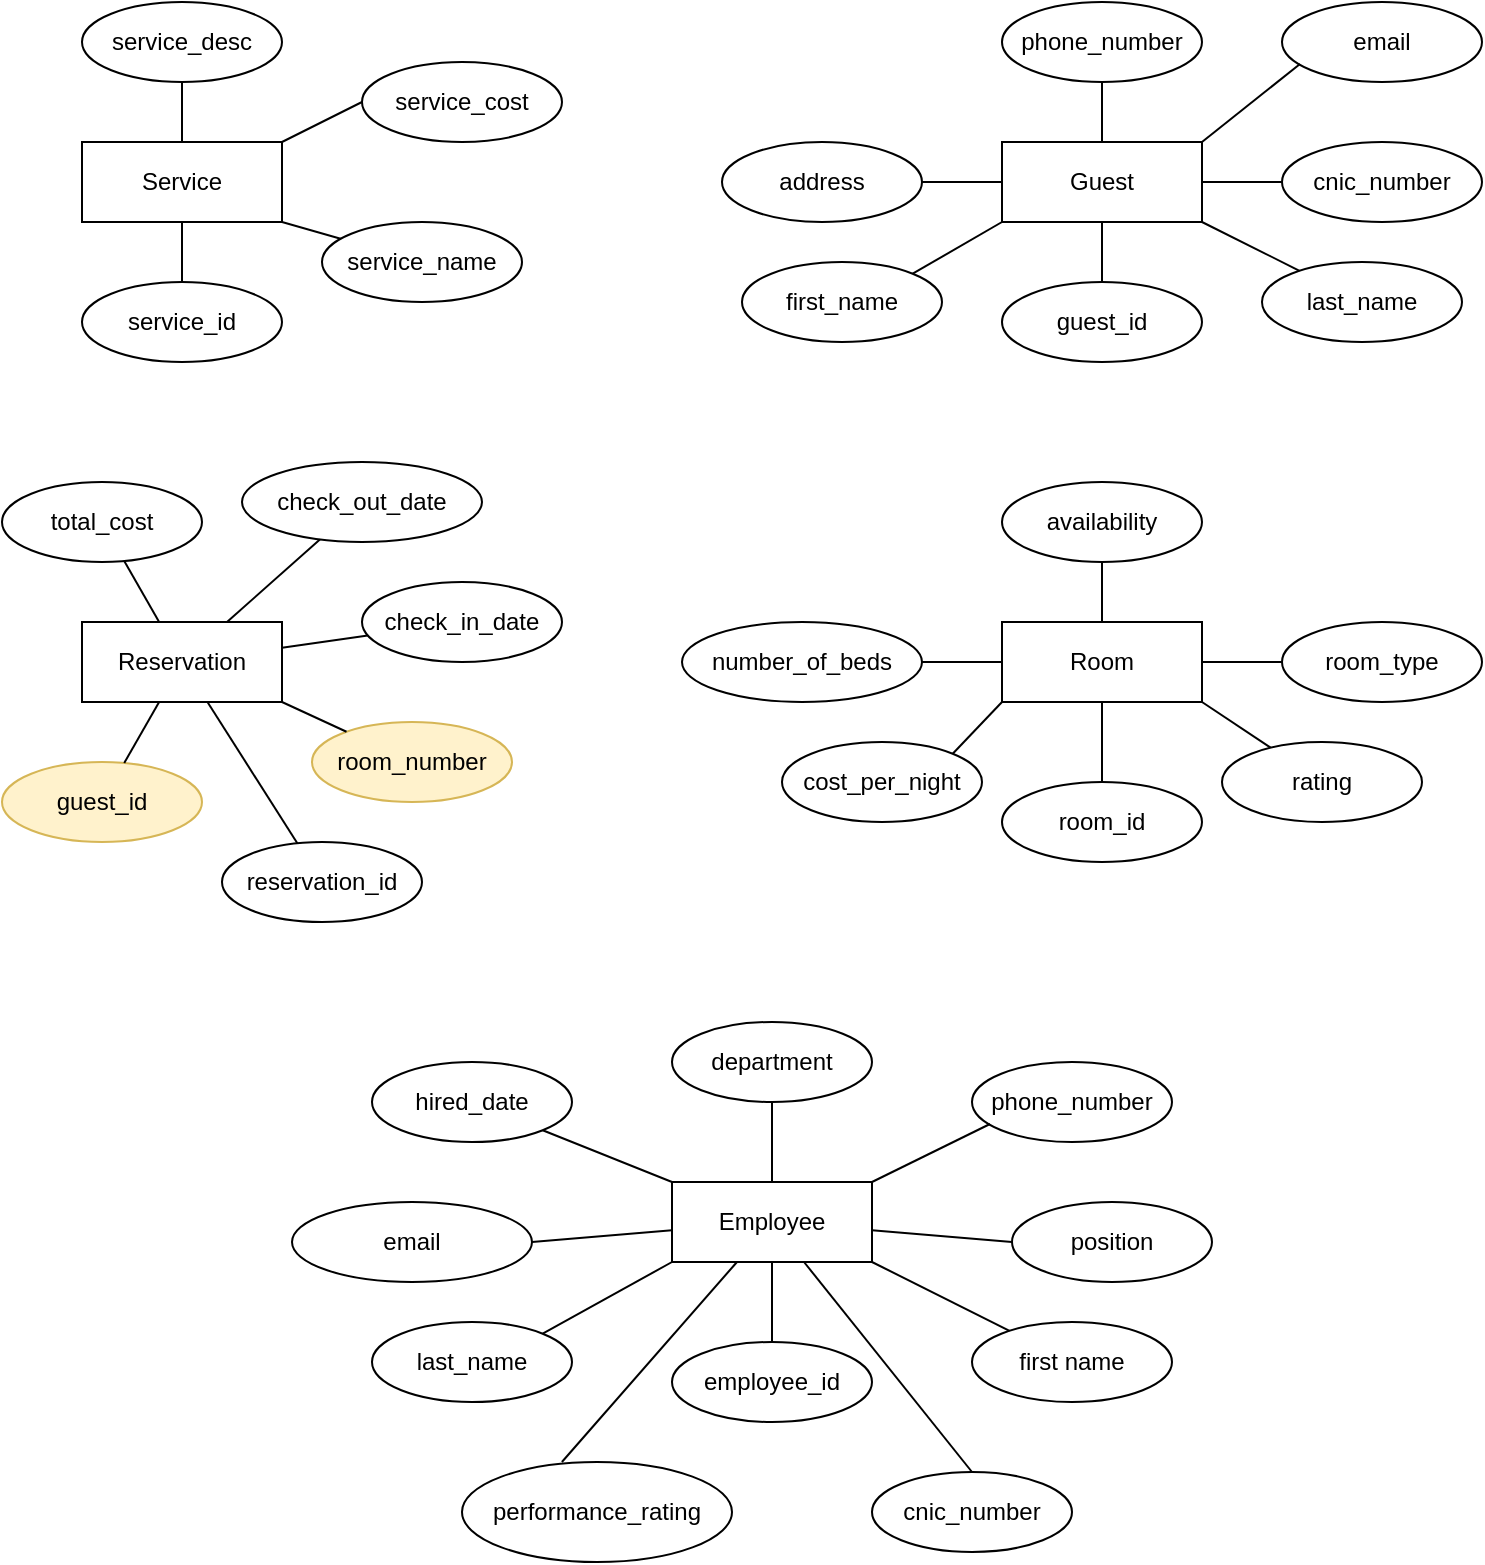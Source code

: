 <mxfile version="24.0.7" type="github" pages="3">
  <diagram name="Hotel Management System" id="aTGFjXYQir5OFCswr_Az">
    <mxGraphModel dx="880" dy="468" grid="1" gridSize="10" guides="1" tooltips="1" connect="1" arrows="1" fold="1" page="1" pageScale="1" pageWidth="850" pageHeight="1100" math="0" shadow="0">
      <root>
        <mxCell id="0" />
        <mxCell id="1" parent="0" />
        <mxCell id="4kl7MTN2wJ11xhhwiBym-6" value="email" style="ellipse;whiteSpace=wrap;html=1;align=center;" parent="1" vertex="1">
          <mxGeometry x="690" y="50" width="100" height="40" as="geometry" />
        </mxCell>
        <mxCell id="4kl7MTN2wJ11xhhwiBym-14" value="" style="endArrow=none;html=1;rounded=0;entryX=0.09;entryY=0.775;entryDx=0;entryDy=0;exitX=1;exitY=0;exitDx=0;exitDy=0;entryPerimeter=0;" parent="1" source="4kl7MTN2wJ11xhhwiBym-71" target="4kl7MTN2wJ11xhhwiBym-6" edge="1">
          <mxGeometry relative="1" as="geometry">
            <mxPoint x="587.46" y="-350" as="sourcePoint" />
            <mxPoint x="540" y="-400" as="targetPoint" />
          </mxGeometry>
        </mxCell>
        <mxCell id="4kl7MTN2wJ11xhhwiBym-23" value="Room" style="whiteSpace=wrap;html=1;align=center;" parent="1" vertex="1">
          <mxGeometry x="550" y="360" width="100" height="40" as="geometry" />
        </mxCell>
        <mxCell id="4kl7MTN2wJ11xhhwiBym-24" value="room_id" style="ellipse;whiteSpace=wrap;html=1;align=center;" parent="1" vertex="1">
          <mxGeometry x="550" y="440" width="100" height="40" as="geometry" />
        </mxCell>
        <mxCell id="4kl7MTN2wJ11xhhwiBym-25" value="room_type" style="ellipse;whiteSpace=wrap;html=1;align=center;" parent="1" vertex="1">
          <mxGeometry x="690" y="360" width="100" height="40" as="geometry" />
        </mxCell>
        <mxCell id="4kl7MTN2wJ11xhhwiBym-26" value="availability" style="ellipse;whiteSpace=wrap;html=1;align=center;" parent="1" vertex="1">
          <mxGeometry x="550" y="290" width="100" height="40" as="geometry" />
        </mxCell>
        <mxCell id="4kl7MTN2wJ11xhhwiBym-27" value="number_of_beds" style="ellipse;whiteSpace=wrap;html=1;align=center;" parent="1" vertex="1">
          <mxGeometry x="390" y="360" width="120" height="40" as="geometry" />
        </mxCell>
        <mxCell id="4kl7MTN2wJ11xhhwiBym-28" value="rating" style="ellipse;whiteSpace=wrap;html=1;align=center;" parent="1" vertex="1">
          <mxGeometry x="660" y="420" width="100" height="40" as="geometry" />
        </mxCell>
        <mxCell id="4kl7MTN2wJ11xhhwiBym-29" value="cost_per_night" style="ellipse;whiteSpace=wrap;html=1;align=center;" parent="1" vertex="1">
          <mxGeometry x="440" y="420" width="100" height="40" as="geometry" />
        </mxCell>
        <mxCell id="4kl7MTN2wJ11xhhwiBym-51" value="" style="endArrow=none;html=1;rounded=0;" parent="1" source="4kl7MTN2wJ11xhhwiBym-26" target="4kl7MTN2wJ11xhhwiBym-23" edge="1">
          <mxGeometry relative="1" as="geometry">
            <mxPoint x="580" y="300" as="sourcePoint" />
            <mxPoint x="740" y="300" as="targetPoint" />
          </mxGeometry>
        </mxCell>
        <mxCell id="4kl7MTN2wJ11xhhwiBym-53" value="" style="endArrow=none;html=1;rounded=0;" parent="1" source="4kl7MTN2wJ11xhhwiBym-23" target="4kl7MTN2wJ11xhhwiBym-24" edge="1">
          <mxGeometry relative="1" as="geometry">
            <mxPoint x="580" y="300" as="sourcePoint" />
            <mxPoint x="740" y="300" as="targetPoint" />
          </mxGeometry>
        </mxCell>
        <mxCell id="4kl7MTN2wJ11xhhwiBym-54" value="" style="endArrow=none;html=1;rounded=0;entryX=0;entryY=0.5;entryDx=0;entryDy=0;" parent="1" source="4kl7MTN2wJ11xhhwiBym-23" target="4kl7MTN2wJ11xhhwiBym-25" edge="1">
          <mxGeometry relative="1" as="geometry">
            <mxPoint x="580" y="300" as="sourcePoint" />
            <mxPoint x="700" y="390" as="targetPoint" />
          </mxGeometry>
        </mxCell>
        <mxCell id="4kl7MTN2wJ11xhhwiBym-55" value="" style="endArrow=none;html=1;rounded=0;exitX=1;exitY=0.5;exitDx=0;exitDy=0;" parent="1" source="4kl7MTN2wJ11xhhwiBym-27" target="4kl7MTN2wJ11xhhwiBym-23" edge="1">
          <mxGeometry relative="1" as="geometry">
            <mxPoint x="580" y="300" as="sourcePoint" />
            <mxPoint x="740" y="300" as="targetPoint" />
          </mxGeometry>
        </mxCell>
        <mxCell id="4kl7MTN2wJ11xhhwiBym-56" value="" style="endArrow=none;html=1;rounded=0;" parent="1" source="4kl7MTN2wJ11xhhwiBym-28" edge="1">
          <mxGeometry relative="1" as="geometry">
            <mxPoint x="580" y="300" as="sourcePoint" />
            <mxPoint x="650" y="400" as="targetPoint" />
          </mxGeometry>
        </mxCell>
        <mxCell id="4kl7MTN2wJ11xhhwiBym-57" value="" style="endArrow=none;html=1;rounded=0;exitX=1;exitY=0;exitDx=0;exitDy=0;" parent="1" source="4kl7MTN2wJ11xhhwiBym-29" edge="1">
          <mxGeometry relative="1" as="geometry">
            <mxPoint x="580" y="300" as="sourcePoint" />
            <mxPoint x="550" y="400" as="targetPoint" />
          </mxGeometry>
        </mxCell>
        <mxCell id="4kl7MTN2wJ11xhhwiBym-71" value="Guest" style="whiteSpace=wrap;html=1;align=center;" parent="1" vertex="1">
          <mxGeometry x="550" y="120" width="100" height="40" as="geometry" />
        </mxCell>
        <mxCell id="4kl7MTN2wJ11xhhwiBym-72" value="guest_id" style="ellipse;whiteSpace=wrap;html=1;align=center;" parent="1" vertex="1">
          <mxGeometry x="550" y="190" width="100" height="40" as="geometry" />
        </mxCell>
        <mxCell id="4kl7MTN2wJ11xhhwiBym-73" value="cnic_number" style="ellipse;whiteSpace=wrap;html=1;align=center;" parent="1" vertex="1">
          <mxGeometry x="690" y="120" width="100" height="40" as="geometry" />
        </mxCell>
        <mxCell id="4kl7MTN2wJ11xhhwiBym-74" value="phone_number" style="ellipse;whiteSpace=wrap;html=1;align=center;" parent="1" vertex="1">
          <mxGeometry x="550" y="50" width="100" height="40" as="geometry" />
        </mxCell>
        <mxCell id="4kl7MTN2wJ11xhhwiBym-75" value="address" style="ellipse;whiteSpace=wrap;html=1;align=center;" parent="1" vertex="1">
          <mxGeometry x="410" y="120" width="100" height="40" as="geometry" />
        </mxCell>
        <mxCell id="4kl7MTN2wJ11xhhwiBym-76" value="last_name" style="ellipse;whiteSpace=wrap;html=1;align=center;" parent="1" vertex="1">
          <mxGeometry x="680" y="180" width="100" height="40" as="geometry" />
        </mxCell>
        <mxCell id="4kl7MTN2wJ11xhhwiBym-77" value="first_name" style="ellipse;whiteSpace=wrap;html=1;align=center;" parent="1" vertex="1">
          <mxGeometry x="420" y="180" width="100" height="40" as="geometry" />
        </mxCell>
        <mxCell id="4kl7MTN2wJ11xhhwiBym-78" value="" style="endArrow=none;html=1;rounded=0;" parent="1" source="4kl7MTN2wJ11xhhwiBym-74" target="4kl7MTN2wJ11xhhwiBym-71" edge="1">
          <mxGeometry relative="1" as="geometry">
            <mxPoint x="580" y="60" as="sourcePoint" />
            <mxPoint x="740" y="60" as="targetPoint" />
          </mxGeometry>
        </mxCell>
        <mxCell id="4kl7MTN2wJ11xhhwiBym-79" value="" style="endArrow=none;html=1;rounded=0;" parent="1" source="4kl7MTN2wJ11xhhwiBym-71" target="4kl7MTN2wJ11xhhwiBym-72" edge="1">
          <mxGeometry relative="1" as="geometry">
            <mxPoint x="580" y="60" as="sourcePoint" />
            <mxPoint x="740" y="60" as="targetPoint" />
          </mxGeometry>
        </mxCell>
        <mxCell id="4kl7MTN2wJ11xhhwiBym-80" value="" style="endArrow=none;html=1;rounded=0;entryX=0;entryY=0.5;entryDx=0;entryDy=0;" parent="1" source="4kl7MTN2wJ11xhhwiBym-71" target="4kl7MTN2wJ11xhhwiBym-73" edge="1">
          <mxGeometry relative="1" as="geometry">
            <mxPoint x="580" y="60" as="sourcePoint" />
            <mxPoint x="700" y="150" as="targetPoint" />
          </mxGeometry>
        </mxCell>
        <mxCell id="4kl7MTN2wJ11xhhwiBym-81" value="" style="endArrow=none;html=1;rounded=0;exitX=1;exitY=0.5;exitDx=0;exitDy=0;" parent="1" source="4kl7MTN2wJ11xhhwiBym-75" target="4kl7MTN2wJ11xhhwiBym-71" edge="1">
          <mxGeometry relative="1" as="geometry">
            <mxPoint x="580" y="60" as="sourcePoint" />
            <mxPoint x="740" y="60" as="targetPoint" />
          </mxGeometry>
        </mxCell>
        <mxCell id="4kl7MTN2wJ11xhhwiBym-82" value="" style="endArrow=none;html=1;rounded=0;" parent="1" source="4kl7MTN2wJ11xhhwiBym-76" edge="1">
          <mxGeometry relative="1" as="geometry">
            <mxPoint x="580" y="60" as="sourcePoint" />
            <mxPoint x="650" y="160" as="targetPoint" />
          </mxGeometry>
        </mxCell>
        <mxCell id="4kl7MTN2wJ11xhhwiBym-83" value="" style="endArrow=none;html=1;rounded=0;exitX=1;exitY=0;exitDx=0;exitDy=0;" parent="1" source="4kl7MTN2wJ11xhhwiBym-77" edge="1">
          <mxGeometry relative="1" as="geometry">
            <mxPoint x="580" y="60" as="sourcePoint" />
            <mxPoint x="550" y="160" as="targetPoint" />
          </mxGeometry>
        </mxCell>
        <mxCell id="4kl7MTN2wJ11xhhwiBym-84" value="Reservation" style="whiteSpace=wrap;html=1;align=center;" parent="1" vertex="1">
          <mxGeometry x="90" y="360" width="100" height="40" as="geometry" />
        </mxCell>
        <mxCell id="4kl7MTN2wJ11xhhwiBym-85" value="reservation_id" style="ellipse;whiteSpace=wrap;html=1;align=center;" parent="1" vertex="1">
          <mxGeometry x="160" y="470" width="100" height="40" as="geometry" />
        </mxCell>
        <mxCell id="4kl7MTN2wJ11xhhwiBym-86" value="check_in_date" style="ellipse;whiteSpace=wrap;html=1;align=center;" parent="1" vertex="1">
          <mxGeometry x="230" y="340" width="100" height="40" as="geometry" />
        </mxCell>
        <mxCell id="4kl7MTN2wJ11xhhwiBym-87" value="total_cost" style="ellipse;whiteSpace=wrap;html=1;align=center;" parent="1" vertex="1">
          <mxGeometry x="50" y="290" width="100" height="40" as="geometry" />
        </mxCell>
        <mxCell id="4kl7MTN2wJ11xhhwiBym-88" value="check_out_date" style="ellipse;whiteSpace=wrap;html=1;align=center;" parent="1" vertex="1">
          <mxGeometry x="170" y="280" width="120" height="40" as="geometry" />
        </mxCell>
        <mxCell id="4kl7MTN2wJ11xhhwiBym-89" value="room_number" style="ellipse;whiteSpace=wrap;html=1;align=center;fillColor=#fff2cc;strokeColor=#d6b656;" parent="1" vertex="1">
          <mxGeometry x="205" y="410" width="100" height="40" as="geometry" />
        </mxCell>
        <mxCell id="4kl7MTN2wJ11xhhwiBym-90" value="guest_id" style="ellipse;whiteSpace=wrap;html=1;align=center;labelBackgroundColor=none;textShadow=0;labelBorderColor=none;fillColor=#fff2cc;strokeColor=#d6b656;" parent="1" vertex="1">
          <mxGeometry x="50" y="430" width="100" height="40" as="geometry" />
        </mxCell>
        <mxCell id="4kl7MTN2wJ11xhhwiBym-91" value="" style="endArrow=none;html=1;rounded=0;" parent="1" source="4kl7MTN2wJ11xhhwiBym-87" target="4kl7MTN2wJ11xhhwiBym-84" edge="1">
          <mxGeometry relative="1" as="geometry">
            <mxPoint x="150" y="300" as="sourcePoint" />
            <mxPoint x="310" y="300" as="targetPoint" />
          </mxGeometry>
        </mxCell>
        <mxCell id="4kl7MTN2wJ11xhhwiBym-92" value="" style="endArrow=none;html=1;rounded=0;" parent="1" source="4kl7MTN2wJ11xhhwiBym-84" target="4kl7MTN2wJ11xhhwiBym-85" edge="1">
          <mxGeometry relative="1" as="geometry">
            <mxPoint x="150" y="300" as="sourcePoint" />
            <mxPoint x="310" y="300" as="targetPoint" />
          </mxGeometry>
        </mxCell>
        <mxCell id="4kl7MTN2wJ11xhhwiBym-93" value="" style="endArrow=none;html=1;rounded=0;" parent="1" source="4kl7MTN2wJ11xhhwiBym-84" target="4kl7MTN2wJ11xhhwiBym-86" edge="1">
          <mxGeometry relative="1" as="geometry">
            <mxPoint x="150" y="300" as="sourcePoint" />
            <mxPoint x="270" y="390" as="targetPoint" />
          </mxGeometry>
        </mxCell>
        <mxCell id="4kl7MTN2wJ11xhhwiBym-94" value="" style="endArrow=none;html=1;rounded=0;" parent="1" source="4kl7MTN2wJ11xhhwiBym-88" target="4kl7MTN2wJ11xhhwiBym-84" edge="1">
          <mxGeometry relative="1" as="geometry">
            <mxPoint x="150" y="300" as="sourcePoint" />
            <mxPoint x="310" y="300" as="targetPoint" />
          </mxGeometry>
        </mxCell>
        <mxCell id="4kl7MTN2wJ11xhhwiBym-95" value="" style="endArrow=none;html=1;rounded=0;entryX=1;entryY=1;entryDx=0;entryDy=0;" parent="1" source="4kl7MTN2wJ11xhhwiBym-89" edge="1" target="4kl7MTN2wJ11xhhwiBym-84">
          <mxGeometry relative="1" as="geometry">
            <mxPoint x="150" y="300" as="sourcePoint" />
            <mxPoint x="220" y="400" as="targetPoint" />
          </mxGeometry>
        </mxCell>
        <mxCell id="4kl7MTN2wJ11xhhwiBym-96" value="" style="endArrow=none;html=1;rounded=0;" parent="1" source="4kl7MTN2wJ11xhhwiBym-90" edge="1" target="4kl7MTN2wJ11xhhwiBym-84">
          <mxGeometry relative="1" as="geometry">
            <mxPoint x="145.146" y="445.774" as="sourcePoint" />
            <mxPoint x="120" y="400" as="targetPoint" />
          </mxGeometry>
        </mxCell>
        <mxCell id="FMPxCzwKReNRIk28aBPJ-1" value="Employee" style="whiteSpace=wrap;html=1;align=center;" vertex="1" parent="1">
          <mxGeometry x="385" y="640" width="100" height="40" as="geometry" />
        </mxCell>
        <mxCell id="FMPxCzwKReNRIk28aBPJ-2" value="employee_id" style="ellipse;whiteSpace=wrap;html=1;align=center;" vertex="1" parent="1">
          <mxGeometry x="385" y="720" width="100" height="40" as="geometry" />
        </mxCell>
        <mxCell id="FMPxCzwKReNRIk28aBPJ-3" value="position" style="ellipse;whiteSpace=wrap;html=1;align=center;" vertex="1" parent="1">
          <mxGeometry x="555" y="650" width="100" height="40" as="geometry" />
        </mxCell>
        <mxCell id="FMPxCzwKReNRIk28aBPJ-4" value="department" style="ellipse;whiteSpace=wrap;html=1;align=center;" vertex="1" parent="1">
          <mxGeometry x="385" y="560" width="100" height="40" as="geometry" />
        </mxCell>
        <mxCell id="FMPxCzwKReNRIk28aBPJ-5" value="email" style="ellipse;whiteSpace=wrap;html=1;align=center;" vertex="1" parent="1">
          <mxGeometry x="195" y="650" width="120" height="40" as="geometry" />
        </mxCell>
        <mxCell id="FMPxCzwKReNRIk28aBPJ-6" value="first name" style="ellipse;whiteSpace=wrap;html=1;align=center;" vertex="1" parent="1">
          <mxGeometry x="535" y="710" width="100" height="40" as="geometry" />
        </mxCell>
        <mxCell id="FMPxCzwKReNRIk28aBPJ-7" value="last_name" style="ellipse;whiteSpace=wrap;html=1;align=center;labelBackgroundColor=none;textShadow=0;labelBorderColor=none;" vertex="1" parent="1">
          <mxGeometry x="235" y="710" width="100" height="40" as="geometry" />
        </mxCell>
        <mxCell id="FMPxCzwKReNRIk28aBPJ-8" value="" style="endArrow=none;html=1;rounded=0;" edge="1" source="FMPxCzwKReNRIk28aBPJ-4" target="FMPxCzwKReNRIk28aBPJ-1" parent="1">
          <mxGeometry relative="1" as="geometry">
            <mxPoint x="415" y="580" as="sourcePoint" />
            <mxPoint x="575" y="580" as="targetPoint" />
          </mxGeometry>
        </mxCell>
        <mxCell id="FMPxCzwKReNRIk28aBPJ-9" value="" style="endArrow=none;html=1;rounded=0;" edge="1" source="FMPxCzwKReNRIk28aBPJ-1" target="FMPxCzwKReNRIk28aBPJ-2" parent="1">
          <mxGeometry relative="1" as="geometry">
            <mxPoint x="415" y="580" as="sourcePoint" />
            <mxPoint x="575" y="580" as="targetPoint" />
          </mxGeometry>
        </mxCell>
        <mxCell id="FMPxCzwKReNRIk28aBPJ-10" value="" style="endArrow=none;html=1;rounded=0;entryX=0;entryY=0.5;entryDx=0;entryDy=0;" edge="1" source="FMPxCzwKReNRIk28aBPJ-1" target="FMPxCzwKReNRIk28aBPJ-3" parent="1">
          <mxGeometry relative="1" as="geometry">
            <mxPoint x="415" y="580" as="sourcePoint" />
            <mxPoint x="535" y="670" as="targetPoint" />
          </mxGeometry>
        </mxCell>
        <mxCell id="FMPxCzwKReNRIk28aBPJ-11" value="" style="endArrow=none;html=1;rounded=0;exitX=1;exitY=0.5;exitDx=0;exitDy=0;" edge="1" source="FMPxCzwKReNRIk28aBPJ-5" target="FMPxCzwKReNRIk28aBPJ-1" parent="1">
          <mxGeometry relative="1" as="geometry">
            <mxPoint x="415" y="580" as="sourcePoint" />
            <mxPoint x="575" y="580" as="targetPoint" />
          </mxGeometry>
        </mxCell>
        <mxCell id="FMPxCzwKReNRIk28aBPJ-12" value="" style="endArrow=none;html=1;rounded=0;" edge="1" source="FMPxCzwKReNRIk28aBPJ-6" parent="1">
          <mxGeometry relative="1" as="geometry">
            <mxPoint x="415" y="580" as="sourcePoint" />
            <mxPoint x="485" y="680" as="targetPoint" />
          </mxGeometry>
        </mxCell>
        <mxCell id="FMPxCzwKReNRIk28aBPJ-13" value="" style="endArrow=none;html=1;rounded=0;exitX=1;exitY=0;exitDx=0;exitDy=0;" edge="1" source="FMPxCzwKReNRIk28aBPJ-7" parent="1">
          <mxGeometry relative="1" as="geometry">
            <mxPoint x="415" y="580" as="sourcePoint" />
            <mxPoint x="385" y="680" as="targetPoint" />
          </mxGeometry>
        </mxCell>
        <mxCell id="FMPxCzwKReNRIk28aBPJ-14" value="phone_number" style="ellipse;whiteSpace=wrap;html=1;align=center;" vertex="1" parent="1">
          <mxGeometry x="535" y="580" width="100" height="40" as="geometry" />
        </mxCell>
        <mxCell id="FMPxCzwKReNRIk28aBPJ-15" value="" style="endArrow=none;html=1;rounded=0;entryX=0.09;entryY=0.775;entryDx=0;entryDy=0;exitX=1;exitY=0;exitDx=0;exitDy=0;entryPerimeter=0;" edge="1" target="FMPxCzwKReNRIk28aBPJ-14" parent="1" source="FMPxCzwKReNRIk28aBPJ-1">
          <mxGeometry relative="1" as="geometry">
            <mxPoint x="485" y="640" as="sourcePoint" />
            <mxPoint x="375" y="120" as="targetPoint" />
          </mxGeometry>
        </mxCell>
        <mxCell id="FMPxCzwKReNRIk28aBPJ-16" value="hired_date" style="ellipse;whiteSpace=wrap;html=1;align=center;" vertex="1" parent="1">
          <mxGeometry x="235" y="580" width="100" height="40" as="geometry" />
        </mxCell>
        <mxCell id="FMPxCzwKReNRIk28aBPJ-17" value="" style="endArrow=none;html=1;rounded=0;exitX=1;exitY=1;exitDx=0;exitDy=0;entryX=0;entryY=0;entryDx=0;entryDy=0;" edge="1" parent="1" source="FMPxCzwKReNRIk28aBPJ-16" target="FMPxCzwKReNRIk28aBPJ-1">
          <mxGeometry relative="1" as="geometry">
            <mxPoint x="340" y="660" as="sourcePoint" />
            <mxPoint x="500" y="660" as="targetPoint" />
          </mxGeometry>
        </mxCell>
        <mxCell id="FMPxCzwKReNRIk28aBPJ-19" value="performance_rating" style="ellipse;whiteSpace=wrap;html=1;align=center;" vertex="1" parent="1">
          <mxGeometry x="280" y="780" width="135" height="50" as="geometry" />
        </mxCell>
        <mxCell id="FMPxCzwKReNRIk28aBPJ-20" value="cnic_number" style="ellipse;whiteSpace=wrap;html=1;align=center;" vertex="1" parent="1">
          <mxGeometry x="485" y="785" width="100" height="40" as="geometry" />
        </mxCell>
        <mxCell id="FMPxCzwKReNRIk28aBPJ-21" value="" style="endArrow=none;html=1;rounded=0;entryX=0.5;entryY=0;entryDx=0;entryDy=0;" edge="1" parent="1" source="FMPxCzwKReNRIk28aBPJ-1" target="FMPxCzwKReNRIk28aBPJ-20">
          <mxGeometry relative="1" as="geometry">
            <mxPoint x="470" y="700" as="sourcePoint" />
            <mxPoint x="420" y="780" as="targetPoint" />
          </mxGeometry>
        </mxCell>
        <mxCell id="FMPxCzwKReNRIk28aBPJ-22" value="" style="endArrow=none;html=1;rounded=0;exitX=0.37;exitY=0;exitDx=0;exitDy=0;exitPerimeter=0;" edge="1" parent="1" source="FMPxCzwKReNRIk28aBPJ-19" target="FMPxCzwKReNRIk28aBPJ-1">
          <mxGeometry relative="1" as="geometry">
            <mxPoint x="340" y="780" as="sourcePoint" />
            <mxPoint x="500" y="780" as="targetPoint" />
          </mxGeometry>
        </mxCell>
        <mxCell id="FMPxCzwKReNRIk28aBPJ-23" value="Service" style="whiteSpace=wrap;html=1;align=center;" vertex="1" parent="1">
          <mxGeometry x="90" y="120" width="100" height="40" as="geometry" />
        </mxCell>
        <mxCell id="FMPxCzwKReNRIk28aBPJ-24" value="service_id" style="ellipse;whiteSpace=wrap;html=1;align=center;" vertex="1" parent="1">
          <mxGeometry x="90" y="190" width="100" height="40" as="geometry" />
        </mxCell>
        <mxCell id="FMPxCzwKReNRIk28aBPJ-25" value="service_cost" style="ellipse;whiteSpace=wrap;html=1;align=center;" vertex="1" parent="1">
          <mxGeometry x="230" y="80" width="100" height="40" as="geometry" />
        </mxCell>
        <mxCell id="FMPxCzwKReNRIk28aBPJ-28" value="service_name" style="ellipse;whiteSpace=wrap;html=1;align=center;" vertex="1" parent="1">
          <mxGeometry x="210" y="160" width="100" height="40" as="geometry" />
        </mxCell>
        <mxCell id="FMPxCzwKReNRIk28aBPJ-29" value="service_desc" style="ellipse;whiteSpace=wrap;html=1;align=center;" vertex="1" parent="1">
          <mxGeometry x="90" y="50" width="100" height="40" as="geometry" />
        </mxCell>
        <mxCell id="FMPxCzwKReNRIk28aBPJ-31" value="" style="endArrow=none;html=1;rounded=0;" edge="1" source="FMPxCzwKReNRIk28aBPJ-23" target="FMPxCzwKReNRIk28aBPJ-24" parent="1">
          <mxGeometry relative="1" as="geometry">
            <mxPoint x="120" y="60" as="sourcePoint" />
            <mxPoint x="280" y="60" as="targetPoint" />
          </mxGeometry>
        </mxCell>
        <mxCell id="FMPxCzwKReNRIk28aBPJ-32" value="" style="endArrow=none;html=1;rounded=0;entryX=0;entryY=0.5;entryDx=0;entryDy=0;" edge="1" target="FMPxCzwKReNRIk28aBPJ-25" parent="1">
          <mxGeometry relative="1" as="geometry">
            <mxPoint x="190" y="120" as="sourcePoint" />
            <mxPoint x="240" y="150" as="targetPoint" />
          </mxGeometry>
        </mxCell>
        <mxCell id="FMPxCzwKReNRIk28aBPJ-34" value="" style="endArrow=none;html=1;rounded=0;" edge="1" source="FMPxCzwKReNRIk28aBPJ-28" parent="1">
          <mxGeometry relative="1" as="geometry">
            <mxPoint x="120" y="60" as="sourcePoint" />
            <mxPoint x="190" y="160" as="targetPoint" />
          </mxGeometry>
        </mxCell>
        <mxCell id="FMPxCzwKReNRIk28aBPJ-35" value="" style="endArrow=none;html=1;rounded=0;" edge="1" source="FMPxCzwKReNRIk28aBPJ-29" parent="1" target="FMPxCzwKReNRIk28aBPJ-23">
          <mxGeometry relative="1" as="geometry">
            <mxPoint x="25.146" y="195.774" as="sourcePoint" />
            <mxPoint x="90" y="160" as="targetPoint" />
          </mxGeometry>
        </mxCell>
      </root>
    </mxGraphModel>
  </diagram>
  <diagram id="r4GG1QjHTkyj2QhiTpJx" name="Hospital Management System">
    <mxGraphModel dx="1467" dy="780" grid="1" gridSize="10" guides="1" tooltips="1" connect="1" arrows="1" fold="1" page="1" pageScale="1" pageWidth="850" pageHeight="1100" math="0" shadow="0">
      <root>
        <mxCell id="0" />
        <mxCell id="1" parent="0" />
        <mxCell id="lIRLpnxpRZ_PHPm_n-6h-1" value="gender" style="ellipse;whiteSpace=wrap;html=1;align=center;" vertex="1" parent="1">
          <mxGeometry x="690" y="50" width="100" height="40" as="geometry" />
        </mxCell>
        <mxCell id="lIRLpnxpRZ_PHPm_n-6h-2" value="" style="endArrow=none;html=1;rounded=0;entryX=0.09;entryY=0.775;entryDx=0;entryDy=0;exitX=1;exitY=0;exitDx=0;exitDy=0;entryPerimeter=0;" edge="1" parent="1" source="lIRLpnxpRZ_PHPm_n-6h-16" target="lIRLpnxpRZ_PHPm_n-6h-1">
          <mxGeometry relative="1" as="geometry">
            <mxPoint x="587.46" y="-350" as="sourcePoint" />
            <mxPoint x="540" y="-400" as="targetPoint" />
          </mxGeometry>
        </mxCell>
        <mxCell id="lIRLpnxpRZ_PHPm_n-6h-3" value="Medical Record" style="whiteSpace=wrap;html=1;align=center;" vertex="1" parent="1">
          <mxGeometry x="550" y="360" width="100" height="40" as="geometry" />
        </mxCell>
        <mxCell id="lIRLpnxpRZ_PHPm_n-6h-4" value="room_id" style="ellipse;whiteSpace=wrap;html=1;align=center;" vertex="1" parent="1">
          <mxGeometry x="550" y="440" width="100" height="40" as="geometry" />
        </mxCell>
        <mxCell id="lIRLpnxpRZ_PHPm_n-6h-5" value="room_type" style="ellipse;whiteSpace=wrap;html=1;align=center;" vertex="1" parent="1">
          <mxGeometry x="690" y="360" width="100" height="40" as="geometry" />
        </mxCell>
        <mxCell id="lIRLpnxpRZ_PHPm_n-6h-6" value="availability" style="ellipse;whiteSpace=wrap;html=1;align=center;" vertex="1" parent="1">
          <mxGeometry x="550" y="290" width="100" height="40" as="geometry" />
        </mxCell>
        <mxCell id="lIRLpnxpRZ_PHPm_n-6h-7" value="number_of_beds" style="ellipse;whiteSpace=wrap;html=1;align=center;" vertex="1" parent="1">
          <mxGeometry x="390" y="360" width="120" height="40" as="geometry" />
        </mxCell>
        <mxCell id="lIRLpnxpRZ_PHPm_n-6h-8" value="rating" style="ellipse;whiteSpace=wrap;html=1;align=center;" vertex="1" parent="1">
          <mxGeometry x="660" y="420" width="100" height="40" as="geometry" />
        </mxCell>
        <mxCell id="lIRLpnxpRZ_PHPm_n-6h-9" value="cost_per_night" style="ellipse;whiteSpace=wrap;html=1;align=center;" vertex="1" parent="1">
          <mxGeometry x="440" y="420" width="100" height="40" as="geometry" />
        </mxCell>
        <mxCell id="lIRLpnxpRZ_PHPm_n-6h-10" value="" style="endArrow=none;html=1;rounded=0;" edge="1" parent="1" source="lIRLpnxpRZ_PHPm_n-6h-6" target="lIRLpnxpRZ_PHPm_n-6h-3">
          <mxGeometry relative="1" as="geometry">
            <mxPoint x="580" y="300" as="sourcePoint" />
            <mxPoint x="740" y="300" as="targetPoint" />
          </mxGeometry>
        </mxCell>
        <mxCell id="lIRLpnxpRZ_PHPm_n-6h-11" value="" style="endArrow=none;html=1;rounded=0;" edge="1" parent="1" source="lIRLpnxpRZ_PHPm_n-6h-3" target="lIRLpnxpRZ_PHPm_n-6h-4">
          <mxGeometry relative="1" as="geometry">
            <mxPoint x="580" y="300" as="sourcePoint" />
            <mxPoint x="740" y="300" as="targetPoint" />
          </mxGeometry>
        </mxCell>
        <mxCell id="lIRLpnxpRZ_PHPm_n-6h-12" value="" style="endArrow=none;html=1;rounded=0;entryX=0;entryY=0.5;entryDx=0;entryDy=0;" edge="1" parent="1" source="lIRLpnxpRZ_PHPm_n-6h-3" target="lIRLpnxpRZ_PHPm_n-6h-5">
          <mxGeometry relative="1" as="geometry">
            <mxPoint x="580" y="300" as="sourcePoint" />
            <mxPoint x="700" y="390" as="targetPoint" />
          </mxGeometry>
        </mxCell>
        <mxCell id="lIRLpnxpRZ_PHPm_n-6h-13" value="" style="endArrow=none;html=1;rounded=0;exitX=1;exitY=0.5;exitDx=0;exitDy=0;" edge="1" parent="1" source="lIRLpnxpRZ_PHPm_n-6h-7" target="lIRLpnxpRZ_PHPm_n-6h-3">
          <mxGeometry relative="1" as="geometry">
            <mxPoint x="580" y="300" as="sourcePoint" />
            <mxPoint x="740" y="300" as="targetPoint" />
          </mxGeometry>
        </mxCell>
        <mxCell id="lIRLpnxpRZ_PHPm_n-6h-14" value="" style="endArrow=none;html=1;rounded=0;" edge="1" parent="1" source="lIRLpnxpRZ_PHPm_n-6h-8">
          <mxGeometry relative="1" as="geometry">
            <mxPoint x="580" y="300" as="sourcePoint" />
            <mxPoint x="650" y="400" as="targetPoint" />
          </mxGeometry>
        </mxCell>
        <mxCell id="lIRLpnxpRZ_PHPm_n-6h-15" value="" style="endArrow=none;html=1;rounded=0;exitX=1;exitY=0;exitDx=0;exitDy=0;" edge="1" parent="1" source="lIRLpnxpRZ_PHPm_n-6h-9">
          <mxGeometry relative="1" as="geometry">
            <mxPoint x="580" y="300" as="sourcePoint" />
            <mxPoint x="550" y="400" as="targetPoint" />
          </mxGeometry>
        </mxCell>
        <mxCell id="lIRLpnxpRZ_PHPm_n-6h-16" value="Patient" style="whiteSpace=wrap;html=1;align=center;" vertex="1" parent="1">
          <mxGeometry x="550" y="120" width="100" height="40" as="geometry" />
        </mxCell>
        <mxCell id="lIRLpnxpRZ_PHPm_n-6h-17" value="patient_id" style="ellipse;whiteSpace=wrap;html=1;align=center;" vertex="1" parent="1">
          <mxGeometry x="550" y="190" width="100" height="40" as="geometry" />
        </mxCell>
        <mxCell id="lIRLpnxpRZ_PHPm_n-6h-18" value="date_of_birth" style="ellipse;whiteSpace=wrap;html=1;align=center;" vertex="1" parent="1">
          <mxGeometry x="690" y="120" width="100" height="40" as="geometry" />
        </mxCell>
        <mxCell id="lIRLpnxpRZ_PHPm_n-6h-19" value="phone_number" style="ellipse;whiteSpace=wrap;html=1;align=center;" vertex="1" parent="1">
          <mxGeometry x="550" y="50" width="100" height="40" as="geometry" />
        </mxCell>
        <mxCell id="lIRLpnxpRZ_PHPm_n-6h-20" value="address" style="ellipse;whiteSpace=wrap;html=1;align=center;" vertex="1" parent="1">
          <mxGeometry x="410" y="120" width="100" height="40" as="geometry" />
        </mxCell>
        <mxCell id="lIRLpnxpRZ_PHPm_n-6h-21" value="last_name" style="ellipse;whiteSpace=wrap;html=1;align=center;" vertex="1" parent="1">
          <mxGeometry x="680" y="180" width="100" height="40" as="geometry" />
        </mxCell>
        <mxCell id="lIRLpnxpRZ_PHPm_n-6h-22" value="first_name" style="ellipse;whiteSpace=wrap;html=1;align=center;" vertex="1" parent="1">
          <mxGeometry x="420" y="180" width="100" height="40" as="geometry" />
        </mxCell>
        <mxCell id="lIRLpnxpRZ_PHPm_n-6h-23" value="" style="endArrow=none;html=1;rounded=0;" edge="1" parent="1" source="lIRLpnxpRZ_PHPm_n-6h-19" target="lIRLpnxpRZ_PHPm_n-6h-16">
          <mxGeometry relative="1" as="geometry">
            <mxPoint x="580" y="60" as="sourcePoint" />
            <mxPoint x="740" y="60" as="targetPoint" />
          </mxGeometry>
        </mxCell>
        <mxCell id="lIRLpnxpRZ_PHPm_n-6h-24" value="" style="endArrow=none;html=1;rounded=0;" edge="1" parent="1" source="lIRLpnxpRZ_PHPm_n-6h-16" target="lIRLpnxpRZ_PHPm_n-6h-17">
          <mxGeometry relative="1" as="geometry">
            <mxPoint x="580" y="60" as="sourcePoint" />
            <mxPoint x="740" y="60" as="targetPoint" />
          </mxGeometry>
        </mxCell>
        <mxCell id="lIRLpnxpRZ_PHPm_n-6h-25" value="" style="endArrow=none;html=1;rounded=0;entryX=0;entryY=0.5;entryDx=0;entryDy=0;" edge="1" parent="1" source="lIRLpnxpRZ_PHPm_n-6h-16" target="lIRLpnxpRZ_PHPm_n-6h-18">
          <mxGeometry relative="1" as="geometry">
            <mxPoint x="580" y="60" as="sourcePoint" />
            <mxPoint x="700" y="150" as="targetPoint" />
          </mxGeometry>
        </mxCell>
        <mxCell id="lIRLpnxpRZ_PHPm_n-6h-26" value="" style="endArrow=none;html=1;rounded=0;exitX=1;exitY=0.5;exitDx=0;exitDy=0;" edge="1" parent="1" source="lIRLpnxpRZ_PHPm_n-6h-20" target="lIRLpnxpRZ_PHPm_n-6h-16">
          <mxGeometry relative="1" as="geometry">
            <mxPoint x="580" y="60" as="sourcePoint" />
            <mxPoint x="740" y="60" as="targetPoint" />
          </mxGeometry>
        </mxCell>
        <mxCell id="lIRLpnxpRZ_PHPm_n-6h-27" value="" style="endArrow=none;html=1;rounded=0;" edge="1" parent="1" source="lIRLpnxpRZ_PHPm_n-6h-21">
          <mxGeometry relative="1" as="geometry">
            <mxPoint x="580" y="60" as="sourcePoint" />
            <mxPoint x="650" y="160" as="targetPoint" />
          </mxGeometry>
        </mxCell>
        <mxCell id="lIRLpnxpRZ_PHPm_n-6h-28" value="" style="endArrow=none;html=1;rounded=0;exitX=1;exitY=0;exitDx=0;exitDy=0;" edge="1" parent="1" source="lIRLpnxpRZ_PHPm_n-6h-22">
          <mxGeometry relative="1" as="geometry">
            <mxPoint x="580" y="60" as="sourcePoint" />
            <mxPoint x="550" y="160" as="targetPoint" />
          </mxGeometry>
        </mxCell>
        <mxCell id="lIRLpnxpRZ_PHPm_n-6h-29" value="Appointment" style="whiteSpace=wrap;html=1;align=center;" vertex="1" parent="1">
          <mxGeometry x="90" y="360" width="100" height="40" as="geometry" />
        </mxCell>
        <mxCell id="lIRLpnxpRZ_PHPm_n-6h-30" value="reservation_id" style="ellipse;whiteSpace=wrap;html=1;align=center;" vertex="1" parent="1">
          <mxGeometry x="160" y="470" width="100" height="40" as="geometry" />
        </mxCell>
        <mxCell id="lIRLpnxpRZ_PHPm_n-6h-31" value="check_in_date" style="ellipse;whiteSpace=wrap;html=1;align=center;" vertex="1" parent="1">
          <mxGeometry x="230" y="340" width="100" height="40" as="geometry" />
        </mxCell>
        <mxCell id="lIRLpnxpRZ_PHPm_n-6h-32" value="total_cost" style="ellipse;whiteSpace=wrap;html=1;align=center;" vertex="1" parent="1">
          <mxGeometry x="50" y="290" width="100" height="40" as="geometry" />
        </mxCell>
        <mxCell id="lIRLpnxpRZ_PHPm_n-6h-33" value="check_out_date" style="ellipse;whiteSpace=wrap;html=1;align=center;" vertex="1" parent="1">
          <mxGeometry x="170" y="280" width="120" height="40" as="geometry" />
        </mxCell>
        <mxCell id="lIRLpnxpRZ_PHPm_n-6h-34" value="room_number" style="ellipse;whiteSpace=wrap;html=1;align=center;fillColor=#fff2cc;strokeColor=#d6b656;" vertex="1" parent="1">
          <mxGeometry x="205" y="410" width="100" height="40" as="geometry" />
        </mxCell>
        <mxCell id="lIRLpnxpRZ_PHPm_n-6h-35" value="guest_id" style="ellipse;whiteSpace=wrap;html=1;align=center;labelBackgroundColor=none;textShadow=0;labelBorderColor=none;fillColor=#fff2cc;strokeColor=#d6b656;" vertex="1" parent="1">
          <mxGeometry x="50" y="430" width="100" height="40" as="geometry" />
        </mxCell>
        <mxCell id="lIRLpnxpRZ_PHPm_n-6h-36" value="" style="endArrow=none;html=1;rounded=0;" edge="1" parent="1" source="lIRLpnxpRZ_PHPm_n-6h-32" target="lIRLpnxpRZ_PHPm_n-6h-29">
          <mxGeometry relative="1" as="geometry">
            <mxPoint x="150" y="300" as="sourcePoint" />
            <mxPoint x="310" y="300" as="targetPoint" />
          </mxGeometry>
        </mxCell>
        <mxCell id="lIRLpnxpRZ_PHPm_n-6h-37" value="" style="endArrow=none;html=1;rounded=0;" edge="1" parent="1" source="lIRLpnxpRZ_PHPm_n-6h-29" target="lIRLpnxpRZ_PHPm_n-6h-30">
          <mxGeometry relative="1" as="geometry">
            <mxPoint x="150" y="300" as="sourcePoint" />
            <mxPoint x="310" y="300" as="targetPoint" />
          </mxGeometry>
        </mxCell>
        <mxCell id="lIRLpnxpRZ_PHPm_n-6h-38" value="" style="endArrow=none;html=1;rounded=0;" edge="1" parent="1" source="lIRLpnxpRZ_PHPm_n-6h-29" target="lIRLpnxpRZ_PHPm_n-6h-31">
          <mxGeometry relative="1" as="geometry">
            <mxPoint x="150" y="300" as="sourcePoint" />
            <mxPoint x="270" y="390" as="targetPoint" />
          </mxGeometry>
        </mxCell>
        <mxCell id="lIRLpnxpRZ_PHPm_n-6h-39" value="" style="endArrow=none;html=1;rounded=0;" edge="1" parent="1" source="lIRLpnxpRZ_PHPm_n-6h-33" target="lIRLpnxpRZ_PHPm_n-6h-29">
          <mxGeometry relative="1" as="geometry">
            <mxPoint x="150" y="300" as="sourcePoint" />
            <mxPoint x="310" y="300" as="targetPoint" />
          </mxGeometry>
        </mxCell>
        <mxCell id="lIRLpnxpRZ_PHPm_n-6h-40" value="" style="endArrow=none;html=1;rounded=0;entryX=1;entryY=1;entryDx=0;entryDy=0;" edge="1" parent="1" source="lIRLpnxpRZ_PHPm_n-6h-34" target="lIRLpnxpRZ_PHPm_n-6h-29">
          <mxGeometry relative="1" as="geometry">
            <mxPoint x="150" y="300" as="sourcePoint" />
            <mxPoint x="220" y="400" as="targetPoint" />
          </mxGeometry>
        </mxCell>
        <mxCell id="lIRLpnxpRZ_PHPm_n-6h-41" value="" style="endArrow=none;html=1;rounded=0;" edge="1" parent="1" source="lIRLpnxpRZ_PHPm_n-6h-35" target="lIRLpnxpRZ_PHPm_n-6h-29">
          <mxGeometry relative="1" as="geometry">
            <mxPoint x="145.146" y="445.774" as="sourcePoint" />
            <mxPoint x="120" y="400" as="targetPoint" />
          </mxGeometry>
        </mxCell>
        <mxCell id="lIRLpnxpRZ_PHPm_n-6h-42" value="Department" style="whiteSpace=wrap;html=1;align=center;" vertex="1" parent="1">
          <mxGeometry x="385" y="640" width="100" height="40" as="geometry" />
        </mxCell>
        <mxCell id="lIRLpnxpRZ_PHPm_n-6h-43" value="employee_id" style="ellipse;whiteSpace=wrap;html=1;align=center;" vertex="1" parent="1">
          <mxGeometry x="385" y="720" width="100" height="40" as="geometry" />
        </mxCell>
        <mxCell id="lIRLpnxpRZ_PHPm_n-6h-44" value="position" style="ellipse;whiteSpace=wrap;html=1;align=center;" vertex="1" parent="1">
          <mxGeometry x="555" y="650" width="100" height="40" as="geometry" />
        </mxCell>
        <mxCell id="lIRLpnxpRZ_PHPm_n-6h-45" value="department" style="ellipse;whiteSpace=wrap;html=1;align=center;" vertex="1" parent="1">
          <mxGeometry x="385" y="560" width="100" height="40" as="geometry" />
        </mxCell>
        <mxCell id="lIRLpnxpRZ_PHPm_n-6h-46" value="email" style="ellipse;whiteSpace=wrap;html=1;align=center;" vertex="1" parent="1">
          <mxGeometry x="195" y="650" width="120" height="40" as="geometry" />
        </mxCell>
        <mxCell id="lIRLpnxpRZ_PHPm_n-6h-47" value="first name" style="ellipse;whiteSpace=wrap;html=1;align=center;" vertex="1" parent="1">
          <mxGeometry x="535" y="710" width="100" height="40" as="geometry" />
        </mxCell>
        <mxCell id="lIRLpnxpRZ_PHPm_n-6h-48" value="last_name" style="ellipse;whiteSpace=wrap;html=1;align=center;labelBackgroundColor=none;textShadow=0;labelBorderColor=none;" vertex="1" parent="1">
          <mxGeometry x="235" y="710" width="100" height="40" as="geometry" />
        </mxCell>
        <mxCell id="lIRLpnxpRZ_PHPm_n-6h-49" value="" style="endArrow=none;html=1;rounded=0;" edge="1" parent="1" source="lIRLpnxpRZ_PHPm_n-6h-45" target="lIRLpnxpRZ_PHPm_n-6h-42">
          <mxGeometry relative="1" as="geometry">
            <mxPoint x="415" y="580" as="sourcePoint" />
            <mxPoint x="575" y="580" as="targetPoint" />
          </mxGeometry>
        </mxCell>
        <mxCell id="lIRLpnxpRZ_PHPm_n-6h-50" value="" style="endArrow=none;html=1;rounded=0;" edge="1" parent="1" source="lIRLpnxpRZ_PHPm_n-6h-42" target="lIRLpnxpRZ_PHPm_n-6h-43">
          <mxGeometry relative="1" as="geometry">
            <mxPoint x="415" y="580" as="sourcePoint" />
            <mxPoint x="575" y="580" as="targetPoint" />
          </mxGeometry>
        </mxCell>
        <mxCell id="lIRLpnxpRZ_PHPm_n-6h-51" value="" style="endArrow=none;html=1;rounded=0;entryX=0;entryY=0.5;entryDx=0;entryDy=0;" edge="1" parent="1" source="lIRLpnxpRZ_PHPm_n-6h-42" target="lIRLpnxpRZ_PHPm_n-6h-44">
          <mxGeometry relative="1" as="geometry">
            <mxPoint x="415" y="580" as="sourcePoint" />
            <mxPoint x="535" y="670" as="targetPoint" />
          </mxGeometry>
        </mxCell>
        <mxCell id="lIRLpnxpRZ_PHPm_n-6h-52" value="" style="endArrow=none;html=1;rounded=0;exitX=1;exitY=0.5;exitDx=0;exitDy=0;" edge="1" parent="1" source="lIRLpnxpRZ_PHPm_n-6h-46" target="lIRLpnxpRZ_PHPm_n-6h-42">
          <mxGeometry relative="1" as="geometry">
            <mxPoint x="415" y="580" as="sourcePoint" />
            <mxPoint x="575" y="580" as="targetPoint" />
          </mxGeometry>
        </mxCell>
        <mxCell id="lIRLpnxpRZ_PHPm_n-6h-53" value="" style="endArrow=none;html=1;rounded=0;" edge="1" parent="1" source="lIRLpnxpRZ_PHPm_n-6h-47">
          <mxGeometry relative="1" as="geometry">
            <mxPoint x="415" y="580" as="sourcePoint" />
            <mxPoint x="485" y="680" as="targetPoint" />
          </mxGeometry>
        </mxCell>
        <mxCell id="lIRLpnxpRZ_PHPm_n-6h-54" value="" style="endArrow=none;html=1;rounded=0;exitX=1;exitY=0;exitDx=0;exitDy=0;" edge="1" parent="1" source="lIRLpnxpRZ_PHPm_n-6h-48">
          <mxGeometry relative="1" as="geometry">
            <mxPoint x="415" y="580" as="sourcePoint" />
            <mxPoint x="385" y="680" as="targetPoint" />
          </mxGeometry>
        </mxCell>
        <mxCell id="lIRLpnxpRZ_PHPm_n-6h-55" value="phone_number" style="ellipse;whiteSpace=wrap;html=1;align=center;" vertex="1" parent="1">
          <mxGeometry x="535" y="580" width="100" height="40" as="geometry" />
        </mxCell>
        <mxCell id="lIRLpnxpRZ_PHPm_n-6h-56" value="" style="endArrow=none;html=1;rounded=0;entryX=0.09;entryY=0.775;entryDx=0;entryDy=0;exitX=1;exitY=0;exitDx=0;exitDy=0;entryPerimeter=0;" edge="1" parent="1" source="lIRLpnxpRZ_PHPm_n-6h-42" target="lIRLpnxpRZ_PHPm_n-6h-55">
          <mxGeometry relative="1" as="geometry">
            <mxPoint x="485" y="640" as="sourcePoint" />
            <mxPoint x="375" y="120" as="targetPoint" />
          </mxGeometry>
        </mxCell>
        <mxCell id="lIRLpnxpRZ_PHPm_n-6h-57" value="hired_date" style="ellipse;whiteSpace=wrap;html=1;align=center;" vertex="1" parent="1">
          <mxGeometry x="235" y="580" width="100" height="40" as="geometry" />
        </mxCell>
        <mxCell id="lIRLpnxpRZ_PHPm_n-6h-58" value="" style="endArrow=none;html=1;rounded=0;exitX=1;exitY=1;exitDx=0;exitDy=0;entryX=0;entryY=0;entryDx=0;entryDy=0;" edge="1" parent="1" source="lIRLpnxpRZ_PHPm_n-6h-57" target="lIRLpnxpRZ_PHPm_n-6h-42">
          <mxGeometry relative="1" as="geometry">
            <mxPoint x="340" y="660" as="sourcePoint" />
            <mxPoint x="500" y="660" as="targetPoint" />
          </mxGeometry>
        </mxCell>
        <mxCell id="lIRLpnxpRZ_PHPm_n-6h-59" value="performance_rating" style="ellipse;whiteSpace=wrap;html=1;align=center;" vertex="1" parent="1">
          <mxGeometry x="280" y="780" width="135" height="50" as="geometry" />
        </mxCell>
        <mxCell id="lIRLpnxpRZ_PHPm_n-6h-60" value="cnic_number" style="ellipse;whiteSpace=wrap;html=1;align=center;" vertex="1" parent="1">
          <mxGeometry x="485" y="785" width="100" height="40" as="geometry" />
        </mxCell>
        <mxCell id="lIRLpnxpRZ_PHPm_n-6h-61" value="" style="endArrow=none;html=1;rounded=0;entryX=0.5;entryY=0;entryDx=0;entryDy=0;" edge="1" parent="1" source="lIRLpnxpRZ_PHPm_n-6h-42" target="lIRLpnxpRZ_PHPm_n-6h-60">
          <mxGeometry relative="1" as="geometry">
            <mxPoint x="470" y="700" as="sourcePoint" />
            <mxPoint x="420" y="780" as="targetPoint" />
          </mxGeometry>
        </mxCell>
        <mxCell id="lIRLpnxpRZ_PHPm_n-6h-62" value="" style="endArrow=none;html=1;rounded=0;exitX=0.37;exitY=0;exitDx=0;exitDy=0;exitPerimeter=0;" edge="1" parent="1" source="lIRLpnxpRZ_PHPm_n-6h-59" target="lIRLpnxpRZ_PHPm_n-6h-42">
          <mxGeometry relative="1" as="geometry">
            <mxPoint x="340" y="780" as="sourcePoint" />
            <mxPoint x="500" y="780" as="targetPoint" />
          </mxGeometry>
        </mxCell>
        <mxCell id="lIRLpnxpRZ_PHPm_n-6h-63" value="Doctor" style="whiteSpace=wrap;html=1;align=center;" vertex="1" parent="1">
          <mxGeometry x="90" y="120" width="100" height="40" as="geometry" />
        </mxCell>
        <mxCell id="lIRLpnxpRZ_PHPm_n-6h-64" value="service_id" style="ellipse;whiteSpace=wrap;html=1;align=center;" vertex="1" parent="1">
          <mxGeometry x="90" y="190" width="100" height="40" as="geometry" />
        </mxCell>
        <mxCell id="lIRLpnxpRZ_PHPm_n-6h-65" value="service_cost" style="ellipse;whiteSpace=wrap;html=1;align=center;" vertex="1" parent="1">
          <mxGeometry x="230" y="80" width="100" height="40" as="geometry" />
        </mxCell>
        <mxCell id="lIRLpnxpRZ_PHPm_n-6h-66" value="service_name" style="ellipse;whiteSpace=wrap;html=1;align=center;" vertex="1" parent="1">
          <mxGeometry x="210" y="160" width="100" height="40" as="geometry" />
        </mxCell>
        <mxCell id="lIRLpnxpRZ_PHPm_n-6h-67" value="service_desc" style="ellipse;whiteSpace=wrap;html=1;align=center;" vertex="1" parent="1">
          <mxGeometry x="90" y="50" width="100" height="40" as="geometry" />
        </mxCell>
        <mxCell id="lIRLpnxpRZ_PHPm_n-6h-68" value="" style="endArrow=none;html=1;rounded=0;" edge="1" parent="1" source="lIRLpnxpRZ_PHPm_n-6h-63" target="lIRLpnxpRZ_PHPm_n-6h-64">
          <mxGeometry relative="1" as="geometry">
            <mxPoint x="120" y="60" as="sourcePoint" />
            <mxPoint x="280" y="60" as="targetPoint" />
          </mxGeometry>
        </mxCell>
        <mxCell id="lIRLpnxpRZ_PHPm_n-6h-69" value="" style="endArrow=none;html=1;rounded=0;entryX=0;entryY=0.5;entryDx=0;entryDy=0;" edge="1" parent="1" target="lIRLpnxpRZ_PHPm_n-6h-65">
          <mxGeometry relative="1" as="geometry">
            <mxPoint x="190" y="120" as="sourcePoint" />
            <mxPoint x="240" y="150" as="targetPoint" />
          </mxGeometry>
        </mxCell>
        <mxCell id="lIRLpnxpRZ_PHPm_n-6h-70" value="" style="endArrow=none;html=1;rounded=0;" edge="1" parent="1" source="lIRLpnxpRZ_PHPm_n-6h-66">
          <mxGeometry relative="1" as="geometry">
            <mxPoint x="120" y="60" as="sourcePoint" />
            <mxPoint x="190" y="160" as="targetPoint" />
          </mxGeometry>
        </mxCell>
        <mxCell id="lIRLpnxpRZ_PHPm_n-6h-71" value="" style="endArrow=none;html=1;rounded=0;" edge="1" parent="1" source="lIRLpnxpRZ_PHPm_n-6h-67" target="lIRLpnxpRZ_PHPm_n-6h-63">
          <mxGeometry relative="1" as="geometry">
            <mxPoint x="25.146" y="195.774" as="sourcePoint" />
            <mxPoint x="90" y="160" as="targetPoint" />
          </mxGeometry>
        </mxCell>
        <mxCell id="e8YNmTGRToKa2AfUvdVp-1" value="Staff" style="whiteSpace=wrap;html=1;align=center;" vertex="1" parent="1">
          <mxGeometry x="90" y="920" width="100" height="40" as="geometry" />
        </mxCell>
        <mxCell id="e8YNmTGRToKa2AfUvdVp-2" value="Bill" style="whiteSpace=wrap;html=1;align=center;" vertex="1" parent="1">
          <mxGeometry x="550" y="920" width="100" height="40" as="geometry" />
        </mxCell>
        <mxCell id="e8YNmTGRToKa2AfUvdVp-3" value="medical_history" style="ellipse;whiteSpace=wrap;html=1;align=center;" vertex="1" parent="1">
          <mxGeometry x="420" y="50" width="100" height="40" as="geometry" />
        </mxCell>
        <mxCell id="e8YNmTGRToKa2AfUvdVp-4" value="" style="endArrow=none;html=1;rounded=0;exitX=0;exitY=0;exitDx=0;exitDy=0;" edge="1" parent="1" source="lIRLpnxpRZ_PHPm_n-6h-16" target="e8YNmTGRToKa2AfUvdVp-3">
          <mxGeometry relative="1" as="geometry">
            <mxPoint x="485" y="120" as="sourcePoint" />
            <mxPoint x="534" y="81" as="targetPoint" />
          </mxGeometry>
        </mxCell>
      </root>
    </mxGraphModel>
  </diagram>
  <diagram id="2cyjM8Ot0BuJ22bvfsGs" name="Library Management System">
    <mxGraphModel dx="880" dy="468" grid="1" gridSize="10" guides="1" tooltips="1" connect="1" arrows="1" fold="1" page="1" pageScale="1" pageWidth="850" pageHeight="1100" math="0" shadow="0">
      <root>
        <mxCell id="0" />
        <mxCell id="1" parent="0" />
        <mxCell id="SULsx7BHZ1urnG7Y48MB-1" value="email" style="ellipse;whiteSpace=wrap;html=1;align=center;" vertex="1" parent="1">
          <mxGeometry x="690" y="50" width="100" height="40" as="geometry" />
        </mxCell>
        <mxCell id="SULsx7BHZ1urnG7Y48MB-2" value="" style="endArrow=none;html=1;rounded=0;entryX=0.09;entryY=0.775;entryDx=0;entryDy=0;exitX=1;exitY=0;exitDx=0;exitDy=0;entryPerimeter=0;" edge="1" parent="1" source="SULsx7BHZ1urnG7Y48MB-16" target="SULsx7BHZ1urnG7Y48MB-1">
          <mxGeometry relative="1" as="geometry">
            <mxPoint x="587.46" y="-350" as="sourcePoint" />
            <mxPoint x="540" y="-400" as="targetPoint" />
          </mxGeometry>
        </mxCell>
        <mxCell id="SULsx7BHZ1urnG7Y48MB-3" value="Room" style="whiteSpace=wrap;html=1;align=center;" vertex="1" parent="1">
          <mxGeometry x="550" y="360" width="100" height="40" as="geometry" />
        </mxCell>
        <mxCell id="SULsx7BHZ1urnG7Y48MB-4" value="room_id" style="ellipse;whiteSpace=wrap;html=1;align=center;" vertex="1" parent="1">
          <mxGeometry x="550" y="440" width="100" height="40" as="geometry" />
        </mxCell>
        <mxCell id="SULsx7BHZ1urnG7Y48MB-5" value="room_type" style="ellipse;whiteSpace=wrap;html=1;align=center;" vertex="1" parent="1">
          <mxGeometry x="690" y="360" width="100" height="40" as="geometry" />
        </mxCell>
        <mxCell id="SULsx7BHZ1urnG7Y48MB-6" value="availability" style="ellipse;whiteSpace=wrap;html=1;align=center;" vertex="1" parent="1">
          <mxGeometry x="550" y="290" width="100" height="40" as="geometry" />
        </mxCell>
        <mxCell id="SULsx7BHZ1urnG7Y48MB-7" value="number_of_beds" style="ellipse;whiteSpace=wrap;html=1;align=center;" vertex="1" parent="1">
          <mxGeometry x="390" y="360" width="120" height="40" as="geometry" />
        </mxCell>
        <mxCell id="SULsx7BHZ1urnG7Y48MB-8" value="rating" style="ellipse;whiteSpace=wrap;html=1;align=center;" vertex="1" parent="1">
          <mxGeometry x="660" y="420" width="100" height="40" as="geometry" />
        </mxCell>
        <mxCell id="SULsx7BHZ1urnG7Y48MB-9" value="cost_per_night" style="ellipse;whiteSpace=wrap;html=1;align=center;" vertex="1" parent="1">
          <mxGeometry x="440" y="420" width="100" height="40" as="geometry" />
        </mxCell>
        <mxCell id="SULsx7BHZ1urnG7Y48MB-10" value="" style="endArrow=none;html=1;rounded=0;" edge="1" parent="1" source="SULsx7BHZ1urnG7Y48MB-6" target="SULsx7BHZ1urnG7Y48MB-3">
          <mxGeometry relative="1" as="geometry">
            <mxPoint x="580" y="300" as="sourcePoint" />
            <mxPoint x="740" y="300" as="targetPoint" />
          </mxGeometry>
        </mxCell>
        <mxCell id="SULsx7BHZ1urnG7Y48MB-11" value="" style="endArrow=none;html=1;rounded=0;" edge="1" parent="1" source="SULsx7BHZ1urnG7Y48MB-3" target="SULsx7BHZ1urnG7Y48MB-4">
          <mxGeometry relative="1" as="geometry">
            <mxPoint x="580" y="300" as="sourcePoint" />
            <mxPoint x="740" y="300" as="targetPoint" />
          </mxGeometry>
        </mxCell>
        <mxCell id="SULsx7BHZ1urnG7Y48MB-12" value="" style="endArrow=none;html=1;rounded=0;entryX=0;entryY=0.5;entryDx=0;entryDy=0;" edge="1" parent="1" source="SULsx7BHZ1urnG7Y48MB-3" target="SULsx7BHZ1urnG7Y48MB-5">
          <mxGeometry relative="1" as="geometry">
            <mxPoint x="580" y="300" as="sourcePoint" />
            <mxPoint x="700" y="390" as="targetPoint" />
          </mxGeometry>
        </mxCell>
        <mxCell id="SULsx7BHZ1urnG7Y48MB-13" value="" style="endArrow=none;html=1;rounded=0;exitX=1;exitY=0.5;exitDx=0;exitDy=0;" edge="1" parent="1" source="SULsx7BHZ1urnG7Y48MB-7" target="SULsx7BHZ1urnG7Y48MB-3">
          <mxGeometry relative="1" as="geometry">
            <mxPoint x="580" y="300" as="sourcePoint" />
            <mxPoint x="740" y="300" as="targetPoint" />
          </mxGeometry>
        </mxCell>
        <mxCell id="SULsx7BHZ1urnG7Y48MB-14" value="" style="endArrow=none;html=1;rounded=0;" edge="1" parent="1" source="SULsx7BHZ1urnG7Y48MB-8">
          <mxGeometry relative="1" as="geometry">
            <mxPoint x="580" y="300" as="sourcePoint" />
            <mxPoint x="650" y="400" as="targetPoint" />
          </mxGeometry>
        </mxCell>
        <mxCell id="SULsx7BHZ1urnG7Y48MB-15" value="" style="endArrow=none;html=1;rounded=0;exitX=1;exitY=0;exitDx=0;exitDy=0;" edge="1" parent="1" source="SULsx7BHZ1urnG7Y48MB-9">
          <mxGeometry relative="1" as="geometry">
            <mxPoint x="580" y="300" as="sourcePoint" />
            <mxPoint x="550" y="400" as="targetPoint" />
          </mxGeometry>
        </mxCell>
        <mxCell id="SULsx7BHZ1urnG7Y48MB-16" value="Guest" style="whiteSpace=wrap;html=1;align=center;" vertex="1" parent="1">
          <mxGeometry x="550" y="120" width="100" height="40" as="geometry" />
        </mxCell>
        <mxCell id="SULsx7BHZ1urnG7Y48MB-17" value="guest_id" style="ellipse;whiteSpace=wrap;html=1;align=center;" vertex="1" parent="1">
          <mxGeometry x="550" y="190" width="100" height="40" as="geometry" />
        </mxCell>
        <mxCell id="SULsx7BHZ1urnG7Y48MB-18" value="cnic_number" style="ellipse;whiteSpace=wrap;html=1;align=center;" vertex="1" parent="1">
          <mxGeometry x="690" y="120" width="100" height="40" as="geometry" />
        </mxCell>
        <mxCell id="SULsx7BHZ1urnG7Y48MB-19" value="phone_number" style="ellipse;whiteSpace=wrap;html=1;align=center;" vertex="1" parent="1">
          <mxGeometry x="550" y="50" width="100" height="40" as="geometry" />
        </mxCell>
        <mxCell id="SULsx7BHZ1urnG7Y48MB-20" value="address" style="ellipse;whiteSpace=wrap;html=1;align=center;" vertex="1" parent="1">
          <mxGeometry x="410" y="120" width="100" height="40" as="geometry" />
        </mxCell>
        <mxCell id="SULsx7BHZ1urnG7Y48MB-21" value="last_name" style="ellipse;whiteSpace=wrap;html=1;align=center;" vertex="1" parent="1">
          <mxGeometry x="680" y="180" width="100" height="40" as="geometry" />
        </mxCell>
        <mxCell id="SULsx7BHZ1urnG7Y48MB-22" value="first_name" style="ellipse;whiteSpace=wrap;html=1;align=center;" vertex="1" parent="1">
          <mxGeometry x="420" y="180" width="100" height="40" as="geometry" />
        </mxCell>
        <mxCell id="SULsx7BHZ1urnG7Y48MB-23" value="" style="endArrow=none;html=1;rounded=0;" edge="1" parent="1" source="SULsx7BHZ1urnG7Y48MB-19" target="SULsx7BHZ1urnG7Y48MB-16">
          <mxGeometry relative="1" as="geometry">
            <mxPoint x="580" y="60" as="sourcePoint" />
            <mxPoint x="740" y="60" as="targetPoint" />
          </mxGeometry>
        </mxCell>
        <mxCell id="SULsx7BHZ1urnG7Y48MB-24" value="" style="endArrow=none;html=1;rounded=0;" edge="1" parent="1" source="SULsx7BHZ1urnG7Y48MB-16" target="SULsx7BHZ1urnG7Y48MB-17">
          <mxGeometry relative="1" as="geometry">
            <mxPoint x="580" y="60" as="sourcePoint" />
            <mxPoint x="740" y="60" as="targetPoint" />
          </mxGeometry>
        </mxCell>
        <mxCell id="SULsx7BHZ1urnG7Y48MB-25" value="" style="endArrow=none;html=1;rounded=0;entryX=0;entryY=0.5;entryDx=0;entryDy=0;" edge="1" parent="1" source="SULsx7BHZ1urnG7Y48MB-16" target="SULsx7BHZ1urnG7Y48MB-18">
          <mxGeometry relative="1" as="geometry">
            <mxPoint x="580" y="60" as="sourcePoint" />
            <mxPoint x="700" y="150" as="targetPoint" />
          </mxGeometry>
        </mxCell>
        <mxCell id="SULsx7BHZ1urnG7Y48MB-26" value="" style="endArrow=none;html=1;rounded=0;exitX=1;exitY=0.5;exitDx=0;exitDy=0;" edge="1" parent="1" source="SULsx7BHZ1urnG7Y48MB-20" target="SULsx7BHZ1urnG7Y48MB-16">
          <mxGeometry relative="1" as="geometry">
            <mxPoint x="580" y="60" as="sourcePoint" />
            <mxPoint x="740" y="60" as="targetPoint" />
          </mxGeometry>
        </mxCell>
        <mxCell id="SULsx7BHZ1urnG7Y48MB-27" value="" style="endArrow=none;html=1;rounded=0;" edge="1" parent="1" source="SULsx7BHZ1urnG7Y48MB-21">
          <mxGeometry relative="1" as="geometry">
            <mxPoint x="580" y="60" as="sourcePoint" />
            <mxPoint x="650" y="160" as="targetPoint" />
          </mxGeometry>
        </mxCell>
        <mxCell id="SULsx7BHZ1urnG7Y48MB-28" value="" style="endArrow=none;html=1;rounded=0;exitX=1;exitY=0;exitDx=0;exitDy=0;" edge="1" parent="1" source="SULsx7BHZ1urnG7Y48MB-22">
          <mxGeometry relative="1" as="geometry">
            <mxPoint x="580" y="60" as="sourcePoint" />
            <mxPoint x="550" y="160" as="targetPoint" />
          </mxGeometry>
        </mxCell>
        <mxCell id="SULsx7BHZ1urnG7Y48MB-29" value="Reservation" style="whiteSpace=wrap;html=1;align=center;" vertex="1" parent="1">
          <mxGeometry x="90" y="360" width="100" height="40" as="geometry" />
        </mxCell>
        <mxCell id="SULsx7BHZ1urnG7Y48MB-30" value="reservation_id" style="ellipse;whiteSpace=wrap;html=1;align=center;" vertex="1" parent="1">
          <mxGeometry x="160" y="470" width="100" height="40" as="geometry" />
        </mxCell>
        <mxCell id="SULsx7BHZ1urnG7Y48MB-31" value="check_in_date" style="ellipse;whiteSpace=wrap;html=1;align=center;" vertex="1" parent="1">
          <mxGeometry x="230" y="340" width="100" height="40" as="geometry" />
        </mxCell>
        <mxCell id="SULsx7BHZ1urnG7Y48MB-32" value="total_cost" style="ellipse;whiteSpace=wrap;html=1;align=center;" vertex="1" parent="1">
          <mxGeometry x="50" y="290" width="100" height="40" as="geometry" />
        </mxCell>
        <mxCell id="SULsx7BHZ1urnG7Y48MB-33" value="check_out_date" style="ellipse;whiteSpace=wrap;html=1;align=center;" vertex="1" parent="1">
          <mxGeometry x="170" y="280" width="120" height="40" as="geometry" />
        </mxCell>
        <mxCell id="SULsx7BHZ1urnG7Y48MB-34" value="room_number" style="ellipse;whiteSpace=wrap;html=1;align=center;fillColor=#fff2cc;strokeColor=#d6b656;" vertex="1" parent="1">
          <mxGeometry x="205" y="410" width="100" height="40" as="geometry" />
        </mxCell>
        <mxCell id="SULsx7BHZ1urnG7Y48MB-35" value="guest_id" style="ellipse;whiteSpace=wrap;html=1;align=center;labelBackgroundColor=none;textShadow=0;labelBorderColor=none;fillColor=#fff2cc;strokeColor=#d6b656;" vertex="1" parent="1">
          <mxGeometry x="50" y="430" width="100" height="40" as="geometry" />
        </mxCell>
        <mxCell id="SULsx7BHZ1urnG7Y48MB-36" value="" style="endArrow=none;html=1;rounded=0;" edge="1" parent="1" source="SULsx7BHZ1urnG7Y48MB-32" target="SULsx7BHZ1urnG7Y48MB-29">
          <mxGeometry relative="1" as="geometry">
            <mxPoint x="150" y="300" as="sourcePoint" />
            <mxPoint x="310" y="300" as="targetPoint" />
          </mxGeometry>
        </mxCell>
        <mxCell id="SULsx7BHZ1urnG7Y48MB-37" value="" style="endArrow=none;html=1;rounded=0;" edge="1" parent="1" source="SULsx7BHZ1urnG7Y48MB-29" target="SULsx7BHZ1urnG7Y48MB-30">
          <mxGeometry relative="1" as="geometry">
            <mxPoint x="150" y="300" as="sourcePoint" />
            <mxPoint x="310" y="300" as="targetPoint" />
          </mxGeometry>
        </mxCell>
        <mxCell id="SULsx7BHZ1urnG7Y48MB-38" value="" style="endArrow=none;html=1;rounded=0;" edge="1" parent="1" source="SULsx7BHZ1urnG7Y48MB-29" target="SULsx7BHZ1urnG7Y48MB-31">
          <mxGeometry relative="1" as="geometry">
            <mxPoint x="150" y="300" as="sourcePoint" />
            <mxPoint x="270" y="390" as="targetPoint" />
          </mxGeometry>
        </mxCell>
        <mxCell id="SULsx7BHZ1urnG7Y48MB-39" value="" style="endArrow=none;html=1;rounded=0;" edge="1" parent="1" source="SULsx7BHZ1urnG7Y48MB-33" target="SULsx7BHZ1urnG7Y48MB-29">
          <mxGeometry relative="1" as="geometry">
            <mxPoint x="150" y="300" as="sourcePoint" />
            <mxPoint x="310" y="300" as="targetPoint" />
          </mxGeometry>
        </mxCell>
        <mxCell id="SULsx7BHZ1urnG7Y48MB-40" value="" style="endArrow=none;html=1;rounded=0;entryX=1;entryY=1;entryDx=0;entryDy=0;" edge="1" parent="1" source="SULsx7BHZ1urnG7Y48MB-34" target="SULsx7BHZ1urnG7Y48MB-29">
          <mxGeometry relative="1" as="geometry">
            <mxPoint x="150" y="300" as="sourcePoint" />
            <mxPoint x="220" y="400" as="targetPoint" />
          </mxGeometry>
        </mxCell>
        <mxCell id="SULsx7BHZ1urnG7Y48MB-41" value="" style="endArrow=none;html=1;rounded=0;" edge="1" parent="1" source="SULsx7BHZ1urnG7Y48MB-35" target="SULsx7BHZ1urnG7Y48MB-29">
          <mxGeometry relative="1" as="geometry">
            <mxPoint x="145.146" y="445.774" as="sourcePoint" />
            <mxPoint x="120" y="400" as="targetPoint" />
          </mxGeometry>
        </mxCell>
        <mxCell id="SULsx7BHZ1urnG7Y48MB-42" value="Employee" style="whiteSpace=wrap;html=1;align=center;" vertex="1" parent="1">
          <mxGeometry x="385" y="640" width="100" height="40" as="geometry" />
        </mxCell>
        <mxCell id="SULsx7BHZ1urnG7Y48MB-43" value="employee_id" style="ellipse;whiteSpace=wrap;html=1;align=center;" vertex="1" parent="1">
          <mxGeometry x="385" y="720" width="100" height="40" as="geometry" />
        </mxCell>
        <mxCell id="SULsx7BHZ1urnG7Y48MB-44" value="position" style="ellipse;whiteSpace=wrap;html=1;align=center;" vertex="1" parent="1">
          <mxGeometry x="555" y="650" width="100" height="40" as="geometry" />
        </mxCell>
        <mxCell id="SULsx7BHZ1urnG7Y48MB-45" value="department" style="ellipse;whiteSpace=wrap;html=1;align=center;" vertex="1" parent="1">
          <mxGeometry x="385" y="560" width="100" height="40" as="geometry" />
        </mxCell>
        <mxCell id="SULsx7BHZ1urnG7Y48MB-46" value="email" style="ellipse;whiteSpace=wrap;html=1;align=center;" vertex="1" parent="1">
          <mxGeometry x="195" y="650" width="120" height="40" as="geometry" />
        </mxCell>
        <mxCell id="SULsx7BHZ1urnG7Y48MB-47" value="first name" style="ellipse;whiteSpace=wrap;html=1;align=center;" vertex="1" parent="1">
          <mxGeometry x="535" y="710" width="100" height="40" as="geometry" />
        </mxCell>
        <mxCell id="SULsx7BHZ1urnG7Y48MB-48" value="last_name" style="ellipse;whiteSpace=wrap;html=1;align=center;labelBackgroundColor=none;textShadow=0;labelBorderColor=none;" vertex="1" parent="1">
          <mxGeometry x="235" y="710" width="100" height="40" as="geometry" />
        </mxCell>
        <mxCell id="SULsx7BHZ1urnG7Y48MB-49" value="" style="endArrow=none;html=1;rounded=0;" edge="1" parent="1" source="SULsx7BHZ1urnG7Y48MB-45" target="SULsx7BHZ1urnG7Y48MB-42">
          <mxGeometry relative="1" as="geometry">
            <mxPoint x="415" y="580" as="sourcePoint" />
            <mxPoint x="575" y="580" as="targetPoint" />
          </mxGeometry>
        </mxCell>
        <mxCell id="SULsx7BHZ1urnG7Y48MB-50" value="" style="endArrow=none;html=1;rounded=0;" edge="1" parent="1" source="SULsx7BHZ1urnG7Y48MB-42" target="SULsx7BHZ1urnG7Y48MB-43">
          <mxGeometry relative="1" as="geometry">
            <mxPoint x="415" y="580" as="sourcePoint" />
            <mxPoint x="575" y="580" as="targetPoint" />
          </mxGeometry>
        </mxCell>
        <mxCell id="SULsx7BHZ1urnG7Y48MB-51" value="" style="endArrow=none;html=1;rounded=0;entryX=0;entryY=0.5;entryDx=0;entryDy=0;" edge="1" parent="1" source="SULsx7BHZ1urnG7Y48MB-42" target="SULsx7BHZ1urnG7Y48MB-44">
          <mxGeometry relative="1" as="geometry">
            <mxPoint x="415" y="580" as="sourcePoint" />
            <mxPoint x="535" y="670" as="targetPoint" />
          </mxGeometry>
        </mxCell>
        <mxCell id="SULsx7BHZ1urnG7Y48MB-52" value="" style="endArrow=none;html=1;rounded=0;exitX=1;exitY=0.5;exitDx=0;exitDy=0;" edge="1" parent="1" source="SULsx7BHZ1urnG7Y48MB-46" target="SULsx7BHZ1urnG7Y48MB-42">
          <mxGeometry relative="1" as="geometry">
            <mxPoint x="415" y="580" as="sourcePoint" />
            <mxPoint x="575" y="580" as="targetPoint" />
          </mxGeometry>
        </mxCell>
        <mxCell id="SULsx7BHZ1urnG7Y48MB-53" value="" style="endArrow=none;html=1;rounded=0;" edge="1" parent="1" source="SULsx7BHZ1urnG7Y48MB-47">
          <mxGeometry relative="1" as="geometry">
            <mxPoint x="415" y="580" as="sourcePoint" />
            <mxPoint x="485" y="680" as="targetPoint" />
          </mxGeometry>
        </mxCell>
        <mxCell id="SULsx7BHZ1urnG7Y48MB-54" value="" style="endArrow=none;html=1;rounded=0;exitX=1;exitY=0;exitDx=0;exitDy=0;" edge="1" parent="1" source="SULsx7BHZ1urnG7Y48MB-48">
          <mxGeometry relative="1" as="geometry">
            <mxPoint x="415" y="580" as="sourcePoint" />
            <mxPoint x="385" y="680" as="targetPoint" />
          </mxGeometry>
        </mxCell>
        <mxCell id="SULsx7BHZ1urnG7Y48MB-55" value="phone_number" style="ellipse;whiteSpace=wrap;html=1;align=center;" vertex="1" parent="1">
          <mxGeometry x="535" y="580" width="100" height="40" as="geometry" />
        </mxCell>
        <mxCell id="SULsx7BHZ1urnG7Y48MB-56" value="" style="endArrow=none;html=1;rounded=0;entryX=0.09;entryY=0.775;entryDx=0;entryDy=0;exitX=1;exitY=0;exitDx=0;exitDy=0;entryPerimeter=0;" edge="1" parent="1" source="SULsx7BHZ1urnG7Y48MB-42" target="SULsx7BHZ1urnG7Y48MB-55">
          <mxGeometry relative="1" as="geometry">
            <mxPoint x="485" y="640" as="sourcePoint" />
            <mxPoint x="375" y="120" as="targetPoint" />
          </mxGeometry>
        </mxCell>
        <mxCell id="SULsx7BHZ1urnG7Y48MB-57" value="hired_date" style="ellipse;whiteSpace=wrap;html=1;align=center;" vertex="1" parent="1">
          <mxGeometry x="235" y="580" width="100" height="40" as="geometry" />
        </mxCell>
        <mxCell id="SULsx7BHZ1urnG7Y48MB-58" value="" style="endArrow=none;html=1;rounded=0;exitX=1;exitY=1;exitDx=0;exitDy=0;entryX=0;entryY=0;entryDx=0;entryDy=0;" edge="1" parent="1" source="SULsx7BHZ1urnG7Y48MB-57" target="SULsx7BHZ1urnG7Y48MB-42">
          <mxGeometry relative="1" as="geometry">
            <mxPoint x="340" y="660" as="sourcePoint" />
            <mxPoint x="500" y="660" as="targetPoint" />
          </mxGeometry>
        </mxCell>
        <mxCell id="SULsx7BHZ1urnG7Y48MB-59" value="performance_rating" style="ellipse;whiteSpace=wrap;html=1;align=center;" vertex="1" parent="1">
          <mxGeometry x="280" y="780" width="135" height="50" as="geometry" />
        </mxCell>
        <mxCell id="SULsx7BHZ1urnG7Y48MB-60" value="cnic_number" style="ellipse;whiteSpace=wrap;html=1;align=center;" vertex="1" parent="1">
          <mxGeometry x="485" y="785" width="100" height="40" as="geometry" />
        </mxCell>
        <mxCell id="SULsx7BHZ1urnG7Y48MB-61" value="" style="endArrow=none;html=1;rounded=0;entryX=0.5;entryY=0;entryDx=0;entryDy=0;" edge="1" parent="1" source="SULsx7BHZ1urnG7Y48MB-42" target="SULsx7BHZ1urnG7Y48MB-60">
          <mxGeometry relative="1" as="geometry">
            <mxPoint x="470" y="700" as="sourcePoint" />
            <mxPoint x="420" y="780" as="targetPoint" />
          </mxGeometry>
        </mxCell>
        <mxCell id="SULsx7BHZ1urnG7Y48MB-62" value="" style="endArrow=none;html=1;rounded=0;exitX=0.37;exitY=0;exitDx=0;exitDy=0;exitPerimeter=0;" edge="1" parent="1" source="SULsx7BHZ1urnG7Y48MB-59" target="SULsx7BHZ1urnG7Y48MB-42">
          <mxGeometry relative="1" as="geometry">
            <mxPoint x="340" y="780" as="sourcePoint" />
            <mxPoint x="500" y="780" as="targetPoint" />
          </mxGeometry>
        </mxCell>
        <mxCell id="SULsx7BHZ1urnG7Y48MB-63" value="Service" style="whiteSpace=wrap;html=1;align=center;" vertex="1" parent="1">
          <mxGeometry x="90" y="120" width="100" height="40" as="geometry" />
        </mxCell>
        <mxCell id="SULsx7BHZ1urnG7Y48MB-64" value="service_id" style="ellipse;whiteSpace=wrap;html=1;align=center;" vertex="1" parent="1">
          <mxGeometry x="90" y="190" width="100" height="40" as="geometry" />
        </mxCell>
        <mxCell id="SULsx7BHZ1urnG7Y48MB-65" value="service_cost" style="ellipse;whiteSpace=wrap;html=1;align=center;" vertex="1" parent="1">
          <mxGeometry x="230" y="80" width="100" height="40" as="geometry" />
        </mxCell>
        <mxCell id="SULsx7BHZ1urnG7Y48MB-66" value="service_name" style="ellipse;whiteSpace=wrap;html=1;align=center;" vertex="1" parent="1">
          <mxGeometry x="210" y="160" width="100" height="40" as="geometry" />
        </mxCell>
        <mxCell id="SULsx7BHZ1urnG7Y48MB-67" value="service_desc" style="ellipse;whiteSpace=wrap;html=1;align=center;" vertex="1" parent="1">
          <mxGeometry x="90" y="50" width="100" height="40" as="geometry" />
        </mxCell>
        <mxCell id="SULsx7BHZ1urnG7Y48MB-68" value="" style="endArrow=none;html=1;rounded=0;" edge="1" parent="1" source="SULsx7BHZ1urnG7Y48MB-63" target="SULsx7BHZ1urnG7Y48MB-64">
          <mxGeometry relative="1" as="geometry">
            <mxPoint x="120" y="60" as="sourcePoint" />
            <mxPoint x="280" y="60" as="targetPoint" />
          </mxGeometry>
        </mxCell>
        <mxCell id="SULsx7BHZ1urnG7Y48MB-69" value="" style="endArrow=none;html=1;rounded=0;entryX=0;entryY=0.5;entryDx=0;entryDy=0;" edge="1" parent="1" target="SULsx7BHZ1urnG7Y48MB-65">
          <mxGeometry relative="1" as="geometry">
            <mxPoint x="190" y="120" as="sourcePoint" />
            <mxPoint x="240" y="150" as="targetPoint" />
          </mxGeometry>
        </mxCell>
        <mxCell id="SULsx7BHZ1urnG7Y48MB-70" value="" style="endArrow=none;html=1;rounded=0;" edge="1" parent="1" source="SULsx7BHZ1urnG7Y48MB-66">
          <mxGeometry relative="1" as="geometry">
            <mxPoint x="120" y="60" as="sourcePoint" />
            <mxPoint x="190" y="160" as="targetPoint" />
          </mxGeometry>
        </mxCell>
        <mxCell id="SULsx7BHZ1urnG7Y48MB-71" value="" style="endArrow=none;html=1;rounded=0;" edge="1" parent="1" source="SULsx7BHZ1urnG7Y48MB-67" target="SULsx7BHZ1urnG7Y48MB-63">
          <mxGeometry relative="1" as="geometry">
            <mxPoint x="25.146" y="195.774" as="sourcePoint" />
            <mxPoint x="90" y="160" as="targetPoint" />
          </mxGeometry>
        </mxCell>
      </root>
    </mxGraphModel>
  </diagram>
</mxfile>
